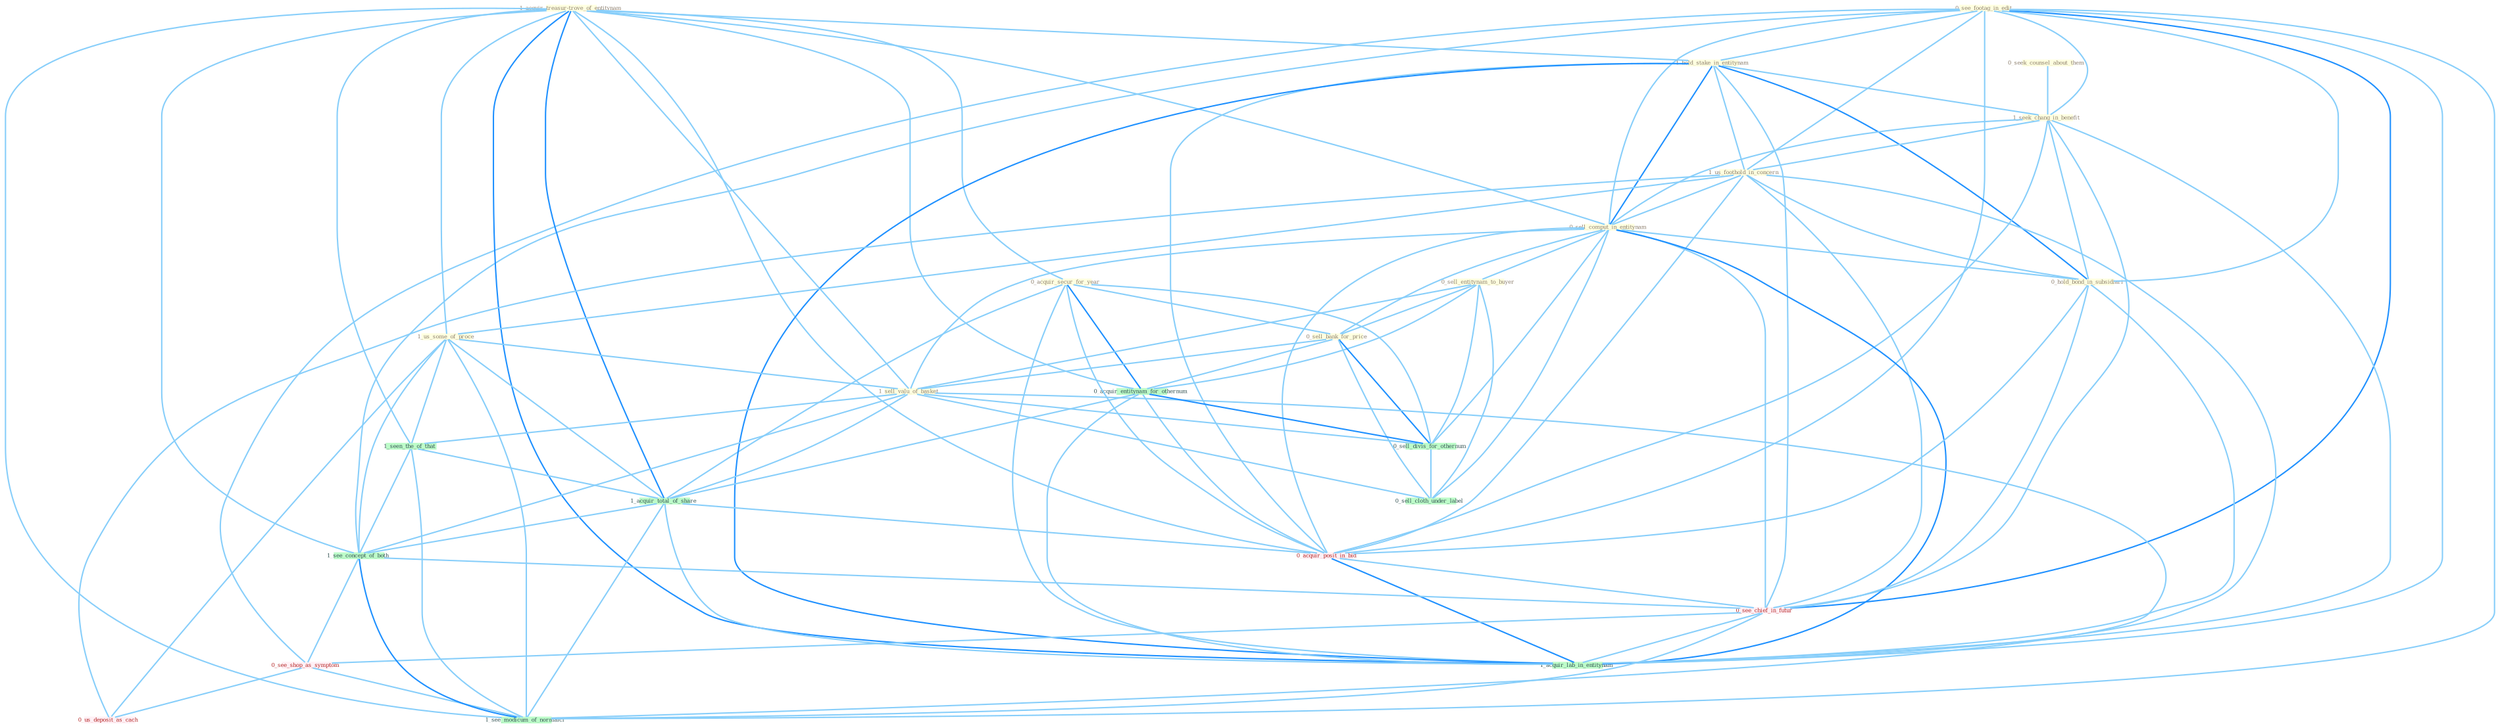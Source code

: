 Graph G{ 
    node
    [shape=polygon,style=filled,width=.5,height=.06,color="#BDFCC9",fixedsize=true,fontsize=4,
    fontcolor="#2f4f4f"];
    {node
    [color="#ffffe0", fontcolor="#8b7d6b"] "0_see_footag_in_edit " "1_acquir_treasur-trove_of_entitynam " "0_acquir_secur_for_year " "0_seek_counsel_about_them " "1_hold_stake_in_entitynam " "1_seek_chang_in_benefit " "1_us_foothold_in_concern " "0_sell_comput_in_entitynam " "0_sell_entitynam_to_buyer " "0_hold_bond_in_subsidiari " "1_us_some_of_proce " "0_sell_bank_for_price " "1_sell_valu_of_basket "}
{node [color="#fff0f5", fontcolor="#b22222"] "0_acquir_posit_in_bid " "0_see_chief_in_futur " "0_see_shop_as_symptom " "0_us_deposit_as_cach "}
edge [color="#B0E2FF"];

	"0_see_footag_in_edit " -- "1_hold_stake_in_entitynam " [w="1", color="#87cefa" ];
	"0_see_footag_in_edit " -- "1_seek_chang_in_benefit " [w="1", color="#87cefa" ];
	"0_see_footag_in_edit " -- "1_us_foothold_in_concern " [w="1", color="#87cefa" ];
	"0_see_footag_in_edit " -- "0_sell_comput_in_entitynam " [w="1", color="#87cefa" ];
	"0_see_footag_in_edit " -- "0_hold_bond_in_subsidiari " [w="1", color="#87cefa" ];
	"0_see_footag_in_edit " -- "0_acquir_posit_in_bid " [w="1", color="#87cefa" ];
	"0_see_footag_in_edit " -- "1_see_concept_of_both " [w="1", color="#87cefa" ];
	"0_see_footag_in_edit " -- "0_see_chief_in_futur " [w="2", color="#1e90ff" , len=0.8];
	"0_see_footag_in_edit " -- "0_see_shop_as_symptom " [w="1", color="#87cefa" ];
	"0_see_footag_in_edit " -- "1_acquir_lab_in_entitynam " [w="1", color="#87cefa" ];
	"0_see_footag_in_edit " -- "1_see_modicum_of_normalci " [w="1", color="#87cefa" ];
	"1_acquir_treasur-trove_of_entitynam " -- "0_acquir_secur_for_year " [w="1", color="#87cefa" ];
	"1_acquir_treasur-trove_of_entitynam " -- "1_hold_stake_in_entitynam " [w="1", color="#87cefa" ];
	"1_acquir_treasur-trove_of_entitynam " -- "0_sell_comput_in_entitynam " [w="1", color="#87cefa" ];
	"1_acquir_treasur-trove_of_entitynam " -- "1_us_some_of_proce " [w="1", color="#87cefa" ];
	"1_acquir_treasur-trove_of_entitynam " -- "1_sell_valu_of_basket " [w="1", color="#87cefa" ];
	"1_acquir_treasur-trove_of_entitynam " -- "0_acquir_entitynam_for_othernum " [w="1", color="#87cefa" ];
	"1_acquir_treasur-trove_of_entitynam " -- "1_seen_the_of_that " [w="1", color="#87cefa" ];
	"1_acquir_treasur-trove_of_entitynam " -- "1_acquir_total_of_share " [w="2", color="#1e90ff" , len=0.8];
	"1_acquir_treasur-trove_of_entitynam " -- "0_acquir_posit_in_bid " [w="1", color="#87cefa" ];
	"1_acquir_treasur-trove_of_entitynam " -- "1_see_concept_of_both " [w="1", color="#87cefa" ];
	"1_acquir_treasur-trove_of_entitynam " -- "1_acquir_lab_in_entitynam " [w="2", color="#1e90ff" , len=0.8];
	"1_acquir_treasur-trove_of_entitynam " -- "1_see_modicum_of_normalci " [w="1", color="#87cefa" ];
	"0_acquir_secur_for_year " -- "0_sell_bank_for_price " [w="1", color="#87cefa" ];
	"0_acquir_secur_for_year " -- "0_acquir_entitynam_for_othernum " [w="2", color="#1e90ff" , len=0.8];
	"0_acquir_secur_for_year " -- "0_sell_divis_for_othernum " [w="1", color="#87cefa" ];
	"0_acquir_secur_for_year " -- "1_acquir_total_of_share " [w="1", color="#87cefa" ];
	"0_acquir_secur_for_year " -- "0_acquir_posit_in_bid " [w="1", color="#87cefa" ];
	"0_acquir_secur_for_year " -- "1_acquir_lab_in_entitynam " [w="1", color="#87cefa" ];
	"0_seek_counsel_about_them " -- "1_seek_chang_in_benefit " [w="1", color="#87cefa" ];
	"1_hold_stake_in_entitynam " -- "1_seek_chang_in_benefit " [w="1", color="#87cefa" ];
	"1_hold_stake_in_entitynam " -- "1_us_foothold_in_concern " [w="1", color="#87cefa" ];
	"1_hold_stake_in_entitynam " -- "0_sell_comput_in_entitynam " [w="2", color="#1e90ff" , len=0.8];
	"1_hold_stake_in_entitynam " -- "0_hold_bond_in_subsidiari " [w="2", color="#1e90ff" , len=0.8];
	"1_hold_stake_in_entitynam " -- "0_acquir_posit_in_bid " [w="1", color="#87cefa" ];
	"1_hold_stake_in_entitynam " -- "0_see_chief_in_futur " [w="1", color="#87cefa" ];
	"1_hold_stake_in_entitynam " -- "1_acquir_lab_in_entitynam " [w="2", color="#1e90ff" , len=0.8];
	"1_seek_chang_in_benefit " -- "1_us_foothold_in_concern " [w="1", color="#87cefa" ];
	"1_seek_chang_in_benefit " -- "0_sell_comput_in_entitynam " [w="1", color="#87cefa" ];
	"1_seek_chang_in_benefit " -- "0_hold_bond_in_subsidiari " [w="1", color="#87cefa" ];
	"1_seek_chang_in_benefit " -- "0_acquir_posit_in_bid " [w="1", color="#87cefa" ];
	"1_seek_chang_in_benefit " -- "0_see_chief_in_futur " [w="1", color="#87cefa" ];
	"1_seek_chang_in_benefit " -- "1_acquir_lab_in_entitynam " [w="1", color="#87cefa" ];
	"1_us_foothold_in_concern " -- "0_sell_comput_in_entitynam " [w="1", color="#87cefa" ];
	"1_us_foothold_in_concern " -- "0_hold_bond_in_subsidiari " [w="1", color="#87cefa" ];
	"1_us_foothold_in_concern " -- "1_us_some_of_proce " [w="1", color="#87cefa" ];
	"1_us_foothold_in_concern " -- "0_acquir_posit_in_bid " [w="1", color="#87cefa" ];
	"1_us_foothold_in_concern " -- "0_see_chief_in_futur " [w="1", color="#87cefa" ];
	"1_us_foothold_in_concern " -- "1_acquir_lab_in_entitynam " [w="1", color="#87cefa" ];
	"1_us_foothold_in_concern " -- "0_us_deposit_as_cach " [w="1", color="#87cefa" ];
	"0_sell_comput_in_entitynam " -- "0_sell_entitynam_to_buyer " [w="1", color="#87cefa" ];
	"0_sell_comput_in_entitynam " -- "0_hold_bond_in_subsidiari " [w="1", color="#87cefa" ];
	"0_sell_comput_in_entitynam " -- "0_sell_bank_for_price " [w="1", color="#87cefa" ];
	"0_sell_comput_in_entitynam " -- "1_sell_valu_of_basket " [w="1", color="#87cefa" ];
	"0_sell_comput_in_entitynam " -- "0_sell_divis_for_othernum " [w="1", color="#87cefa" ];
	"0_sell_comput_in_entitynam " -- "0_sell_cloth_under_label " [w="1", color="#87cefa" ];
	"0_sell_comput_in_entitynam " -- "0_acquir_posit_in_bid " [w="1", color="#87cefa" ];
	"0_sell_comput_in_entitynam " -- "0_see_chief_in_futur " [w="1", color="#87cefa" ];
	"0_sell_comput_in_entitynam " -- "1_acquir_lab_in_entitynam " [w="2", color="#1e90ff" , len=0.8];
	"0_sell_entitynam_to_buyer " -- "0_sell_bank_for_price " [w="1", color="#87cefa" ];
	"0_sell_entitynam_to_buyer " -- "1_sell_valu_of_basket " [w="1", color="#87cefa" ];
	"0_sell_entitynam_to_buyer " -- "0_acquir_entitynam_for_othernum " [w="1", color="#87cefa" ];
	"0_sell_entitynam_to_buyer " -- "0_sell_divis_for_othernum " [w="1", color="#87cefa" ];
	"0_sell_entitynam_to_buyer " -- "0_sell_cloth_under_label " [w="1", color="#87cefa" ];
	"0_hold_bond_in_subsidiari " -- "0_acquir_posit_in_bid " [w="1", color="#87cefa" ];
	"0_hold_bond_in_subsidiari " -- "0_see_chief_in_futur " [w="1", color="#87cefa" ];
	"0_hold_bond_in_subsidiari " -- "1_acquir_lab_in_entitynam " [w="1", color="#87cefa" ];
	"1_us_some_of_proce " -- "1_sell_valu_of_basket " [w="1", color="#87cefa" ];
	"1_us_some_of_proce " -- "1_seen_the_of_that " [w="1", color="#87cefa" ];
	"1_us_some_of_proce " -- "1_acquir_total_of_share " [w="1", color="#87cefa" ];
	"1_us_some_of_proce " -- "1_see_concept_of_both " [w="1", color="#87cefa" ];
	"1_us_some_of_proce " -- "0_us_deposit_as_cach " [w="1", color="#87cefa" ];
	"1_us_some_of_proce " -- "1_see_modicum_of_normalci " [w="1", color="#87cefa" ];
	"0_sell_bank_for_price " -- "1_sell_valu_of_basket " [w="1", color="#87cefa" ];
	"0_sell_bank_for_price " -- "0_acquir_entitynam_for_othernum " [w="1", color="#87cefa" ];
	"0_sell_bank_for_price " -- "0_sell_divis_for_othernum " [w="2", color="#1e90ff" , len=0.8];
	"0_sell_bank_for_price " -- "0_sell_cloth_under_label " [w="1", color="#87cefa" ];
	"1_sell_valu_of_basket " -- "1_seen_the_of_that " [w="1", color="#87cefa" ];
	"1_sell_valu_of_basket " -- "0_sell_divis_for_othernum " [w="1", color="#87cefa" ];
	"1_sell_valu_of_basket " -- "1_acquir_total_of_share " [w="1", color="#87cefa" ];
	"1_sell_valu_of_basket " -- "0_sell_cloth_under_label " [w="1", color="#87cefa" ];
	"1_sell_valu_of_basket " -- "1_see_concept_of_both " [w="1", color="#87cefa" ];
	"1_sell_valu_of_basket " -- "1_see_modicum_of_normalci " [w="1", color="#87cefa" ];
	"0_acquir_entitynam_for_othernum " -- "0_sell_divis_for_othernum " [w="2", color="#1e90ff" , len=0.8];
	"0_acquir_entitynam_for_othernum " -- "1_acquir_total_of_share " [w="1", color="#87cefa" ];
	"0_acquir_entitynam_for_othernum " -- "0_acquir_posit_in_bid " [w="1", color="#87cefa" ];
	"0_acquir_entitynam_for_othernum " -- "1_acquir_lab_in_entitynam " [w="1", color="#87cefa" ];
	"1_seen_the_of_that " -- "1_acquir_total_of_share " [w="1", color="#87cefa" ];
	"1_seen_the_of_that " -- "1_see_concept_of_both " [w="1", color="#87cefa" ];
	"1_seen_the_of_that " -- "1_see_modicum_of_normalci " [w="1", color="#87cefa" ];
	"0_sell_divis_for_othernum " -- "0_sell_cloth_under_label " [w="1", color="#87cefa" ];
	"1_acquir_total_of_share " -- "0_acquir_posit_in_bid " [w="1", color="#87cefa" ];
	"1_acquir_total_of_share " -- "1_see_concept_of_both " [w="1", color="#87cefa" ];
	"1_acquir_total_of_share " -- "1_acquir_lab_in_entitynam " [w="1", color="#87cefa" ];
	"1_acquir_total_of_share " -- "1_see_modicum_of_normalci " [w="1", color="#87cefa" ];
	"0_acquir_posit_in_bid " -- "0_see_chief_in_futur " [w="1", color="#87cefa" ];
	"0_acquir_posit_in_bid " -- "1_acquir_lab_in_entitynam " [w="2", color="#1e90ff" , len=0.8];
	"1_see_concept_of_both " -- "0_see_chief_in_futur " [w="1", color="#87cefa" ];
	"1_see_concept_of_both " -- "0_see_shop_as_symptom " [w="1", color="#87cefa" ];
	"1_see_concept_of_both " -- "1_see_modicum_of_normalci " [w="2", color="#1e90ff" , len=0.8];
	"0_see_chief_in_futur " -- "0_see_shop_as_symptom " [w="1", color="#87cefa" ];
	"0_see_chief_in_futur " -- "1_acquir_lab_in_entitynam " [w="1", color="#87cefa" ];
	"0_see_chief_in_futur " -- "1_see_modicum_of_normalci " [w="1", color="#87cefa" ];
	"0_see_shop_as_symptom " -- "0_us_deposit_as_cach " [w="1", color="#87cefa" ];
	"0_see_shop_as_symptom " -- "1_see_modicum_of_normalci " [w="1", color="#87cefa" ];
}